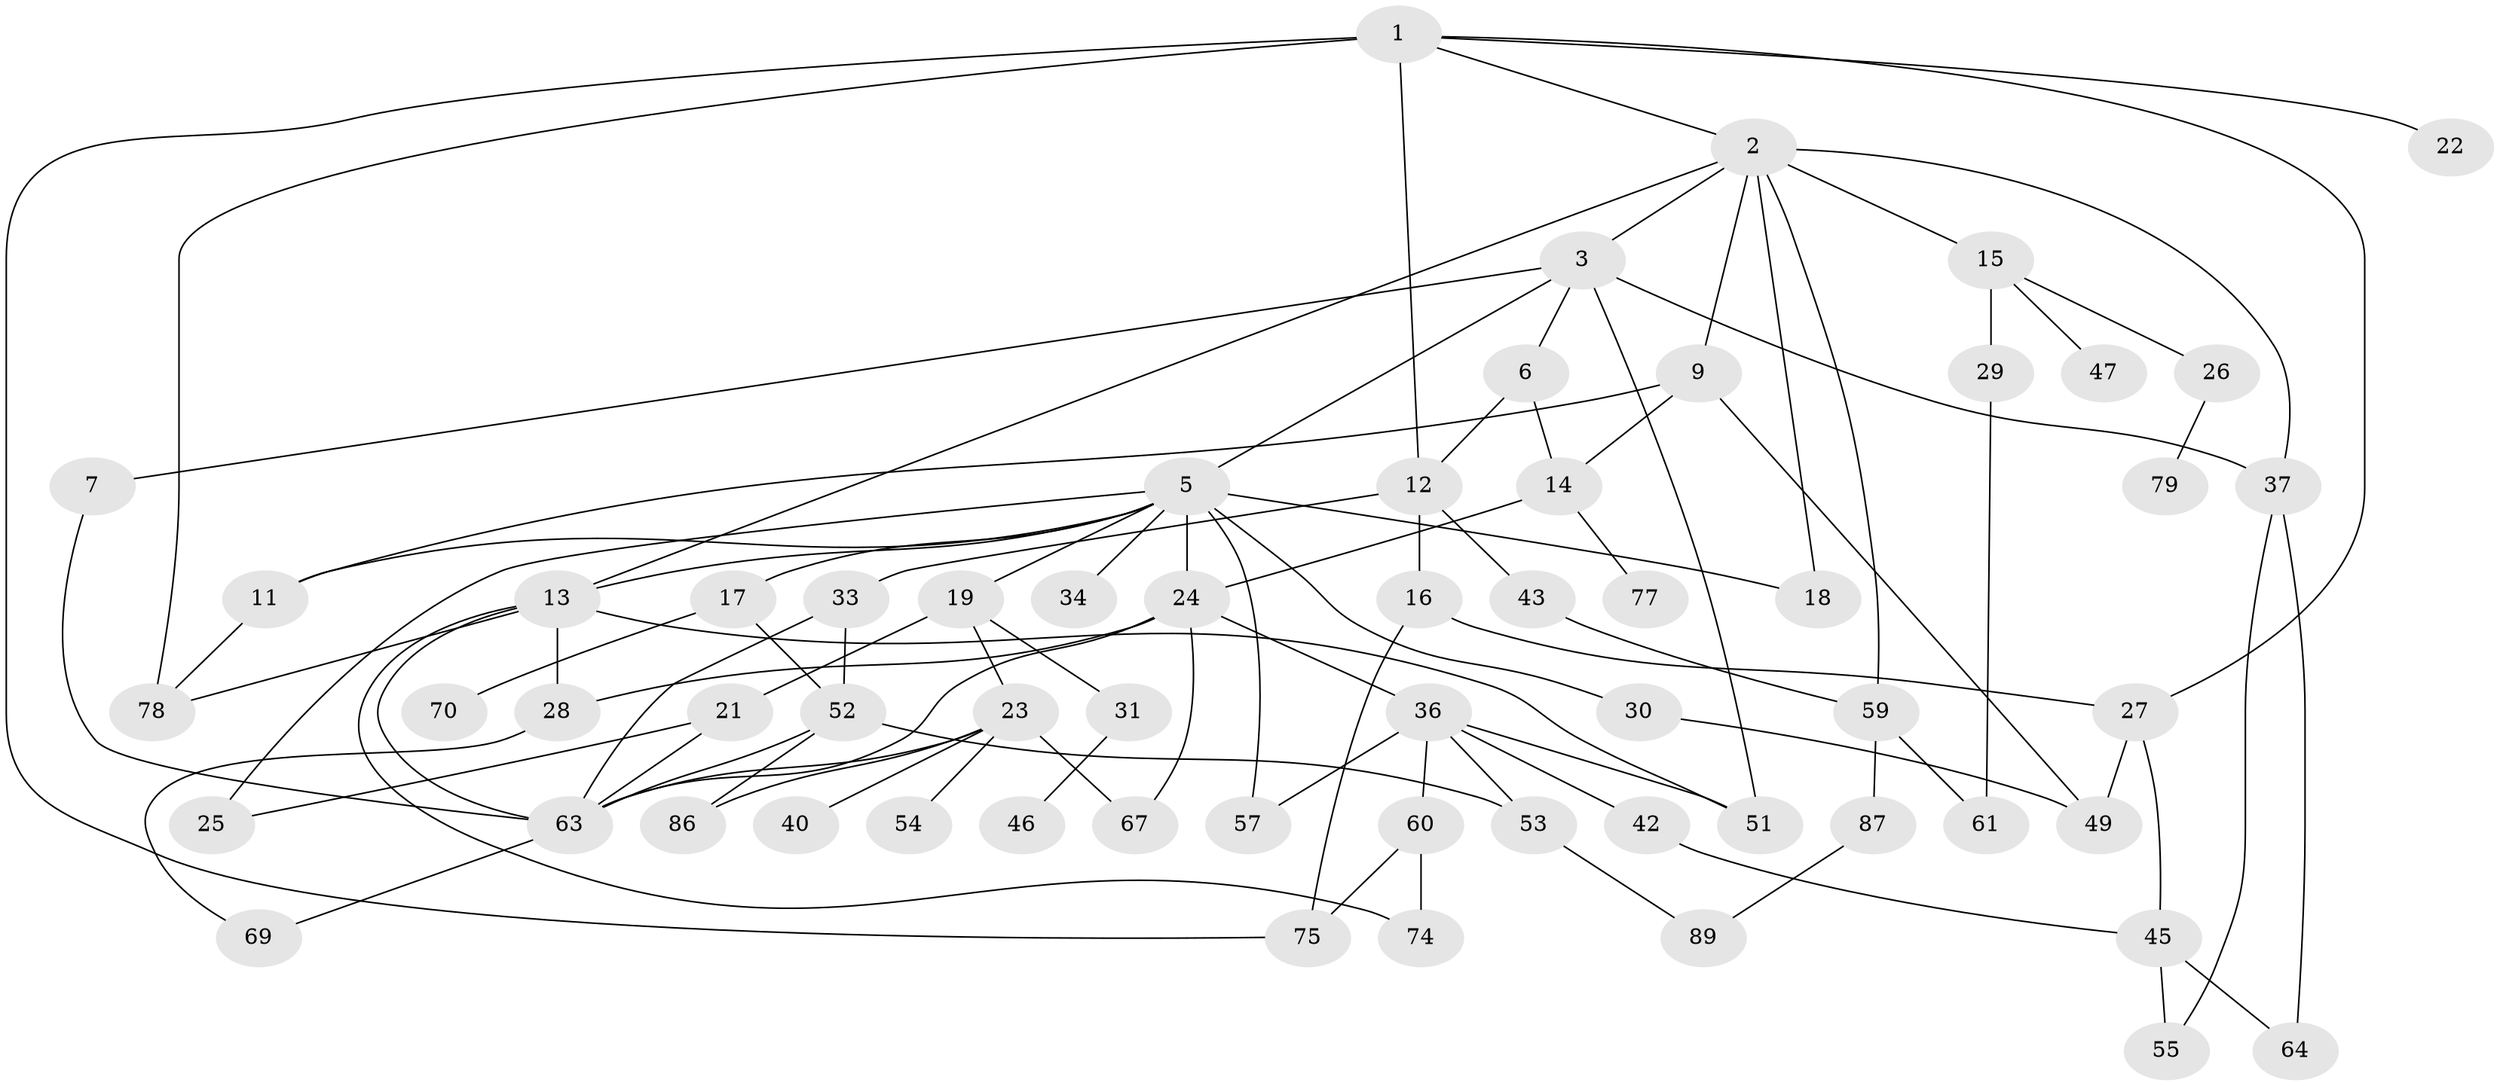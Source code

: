 // original degree distribution, {4: 0.1348314606741573, 7: 0.02247191011235955, 9: 0.011235955056179775, 3: 0.2696629213483146, 2: 0.33707865168539325, 6: 0.011235955056179775, 5: 0.06741573033707865, 1: 0.14606741573033707}
// Generated by graph-tools (version 1.1) at 2025/10/02/27/25 16:10:54]
// undirected, 60 vertices, 96 edges
graph export_dot {
graph [start="1"]
  node [color=gray90,style=filled];
  1 [super="+10"];
  2 [super="+32"];
  3 [super="+4"];
  5 [super="+8"];
  6;
  7;
  9;
  11 [super="+20"];
  12 [super="+82"];
  13 [super="+58"];
  14 [super="+62"];
  15 [super="+76"];
  16 [super="+81"];
  17;
  18;
  19;
  21 [super="+73"];
  22;
  23 [super="+39"];
  24 [super="+50"];
  25;
  26;
  27 [super="+41"];
  28;
  29 [super="+68"];
  30;
  31 [super="+56"];
  33 [super="+35"];
  34;
  36 [super="+44"];
  37 [super="+38"];
  40;
  42;
  43;
  45 [super="+48"];
  46;
  47;
  49 [super="+80"];
  51 [super="+66"];
  52 [super="+71"];
  53;
  54;
  55;
  57;
  59;
  60 [super="+72"];
  61 [super="+85"];
  63 [super="+65"];
  64 [super="+83"];
  67;
  69;
  70;
  74;
  75 [super="+84"];
  77;
  78;
  79;
  86;
  87 [super="+88"];
  89;
  1 -- 2;
  1 -- 75;
  1 -- 12;
  1 -- 27;
  1 -- 78;
  1 -- 22;
  2 -- 3;
  2 -- 9;
  2 -- 13;
  2 -- 15;
  2 -- 59;
  2 -- 18;
  2 -- 37;
  3 -- 5;
  3 -- 6;
  3 -- 51;
  3 -- 37;
  3 -- 7;
  5 -- 17;
  5 -- 18;
  5 -- 19;
  5 -- 30;
  5 -- 34;
  5 -- 24;
  5 -- 25;
  5 -- 57;
  5 -- 13;
  5 -- 11;
  6 -- 12;
  6 -- 14;
  7 -- 63;
  9 -- 11;
  9 -- 14;
  9 -- 49;
  11 -- 78;
  12 -- 16;
  12 -- 33;
  12 -- 43;
  13 -- 28;
  13 -- 74;
  13 -- 78;
  13 -- 63;
  13 -- 51;
  14 -- 77;
  14 -- 24;
  15 -- 26;
  15 -- 29 [weight=2];
  15 -- 47;
  16 -- 27;
  16 -- 75;
  17 -- 70;
  17 -- 52;
  19 -- 21;
  19 -- 23;
  19 -- 31;
  21 -- 25;
  21 -- 63;
  23 -- 63;
  23 -- 86;
  23 -- 40;
  23 -- 67;
  23 -- 54;
  24 -- 36;
  24 -- 67;
  24 -- 28;
  24 -- 63;
  26 -- 79;
  27 -- 45;
  27 -- 49;
  28 -- 69;
  29 -- 61;
  30 -- 49;
  31 -- 46;
  33 -- 52;
  33 -- 63;
  36 -- 42;
  36 -- 57;
  36 -- 60;
  36 -- 53;
  36 -- 51;
  37 -- 55;
  37 -- 64;
  42 -- 45;
  43 -- 59;
  45 -- 64;
  45 -- 55;
  52 -- 53;
  52 -- 86;
  52 -- 63;
  53 -- 89;
  59 -- 61;
  59 -- 87;
  60 -- 74;
  60 -- 75;
  63 -- 69;
  87 -- 89;
}
